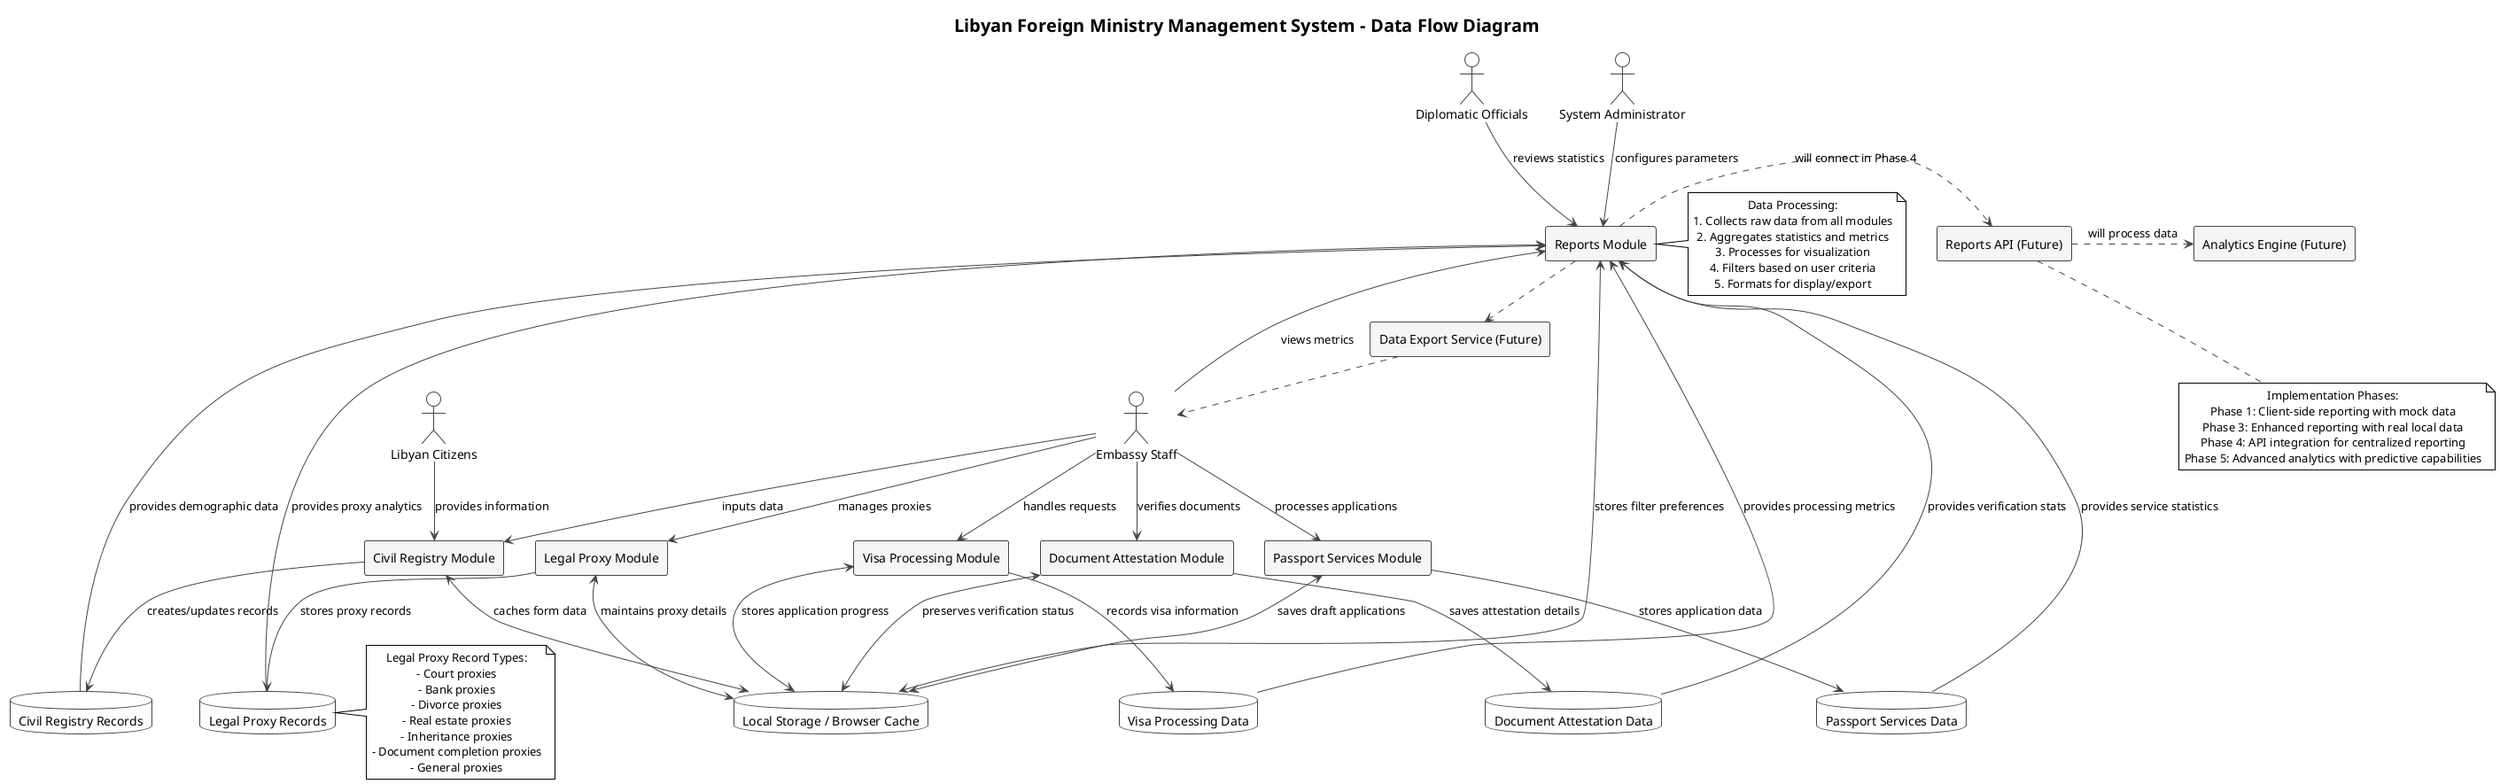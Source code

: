 @startuml "Libyan Foreign Ministry Management System - Data Flow"

' Theme configuration
!theme plain
skinparam BackgroundColor white
skinparam ArrowColor #444444
skinparam RectangleBorderColor #444444
skinparam DatabaseBorderColor #444444
skinparam ActorBorderColor #444444
skinparam RectangleBackgroundColor #F5F5F5
skinparam DatabaseBackgroundColor #FEFEFE
skinparam TitleFontSize 20
skinparam DefaultTextAlignment center
skinparam shadowing false

title "Libyan Foreign Ministry Management System - Data Flow Diagram"

' Actors
actor "Embassy Staff" as staff
actor "Diplomatic Officials" as officials
actor "System Administrator" as admin
actor "Libyan Citizens" as citizens

' Main data sources
database "Civil Registry Records" as civilRegistry
database "Passport Services Data" as passportData 
database "Visa Processing Data" as visaData
database "Document Attestation Data" as attestationData
database "Legal Proxy Records" as proxyData

' Processing components
rectangle "Civil Registry Module" as civilRegistryModule
rectangle "Passport Services Module" as passportModule
rectangle "Visa Processing Module" as visaModule
rectangle "Document Attestation Module" as attestationModule
rectangle "Legal Proxy Module" as proxyModule
rectangle "Reports Module" as reportsModule

' Data stores
database "Local Storage / Browser Cache" as localStorage

' Future components
rectangle "Reports API (Future)" as reportsAPI
rectangle "Analytics Engine (Future)" as analyticsEngine
rectangle "Data Export Service (Future)" as exportService

' Data flow directions

' User interactions
staff --> civilRegistryModule : inputs data
staff --> passportModule : processes applications
staff --> visaModule : handles requests
staff --> attestationModule : verifies documents
staff --> proxyModule : manages proxies
staff --> reportsModule : views metrics
officials --> reportsModule : reviews statistics
admin --> reportsModule : configures parameters
citizens --> civilRegistryModule : provides information

' Data input flows
civilRegistryModule --> civilRegistry : creates/updates records
passportModule --> passportData : stores application data
visaModule --> visaData : records visa information
attestationModule --> attestationData : saves attestation details
proxyModule --> proxyData : stores proxy records

' Reports data flows
civilRegistry --> reportsModule : provides demographic data
passportData --> reportsModule : provides service statistics
visaData --> reportsModule : provides processing metrics
attestationData --> reportsModule : provides verification stats
proxyData --> reportsModule : provides proxy analytics

' Local storage for offline functionality
civilRegistryModule <--> localStorage : caches form data
passportModule <--> localStorage : saves draft applications
visaModule <--> localStorage : stores application progress
attestationModule <--> localStorage : preserves verification status
proxyModule <--> localStorage : maintains proxy details
reportsModule <--> localStorage : stores filter preferences

' Future backend integration
reportsModule .> reportsAPI : will connect in Phase 4
reportsAPI .> analyticsEngine : will process data
reportsModule .> exportService : will export reports
exportService .> staff : will deliver formatted reports

' Specific proxy data flows
note right of proxyData
  Legal Proxy Record Types:
  - Court proxies
  - Bank proxies
  - Divorce proxies
  - Real estate proxies
  - Inheritance proxies
  - Document completion proxies
  - General proxies
end note

' Reporting flows
note right of reportsModule
  Data Processing:
  1. Collects raw data from all modules
  2. Aggregates statistics and metrics
  3. Processes for visualization
  4. Filters based on user criteria
  5. Formats for display/export
end note

' Phase information
note bottom of reportsAPI
  Implementation Phases:
  Phase 1: Client-side reporting with mock data
  Phase 3: Enhanced reporting with real local data
  Phase 4: API integration for centralized reporting
  Phase 5: Advanced analytics with predictive capabilities
end note

@enduml